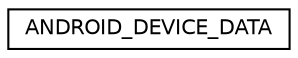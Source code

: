 digraph "Graphical Class Hierarchy"
{
  edge [fontname="Helvetica",fontsize="10",labelfontname="Helvetica",labelfontsize="10"];
  node [fontname="Helvetica",fontsize="10",shape=record];
  rankdir="LR";
  Node1 [label="ANDROID_DEVICE_DATA",height=0.2,width=0.4,color="black", fillcolor="white", style="filled",URL="$struct_a_n_d_r_o_i_d___d_e_v_i_c_e___d_a_t_a.html"];
}
